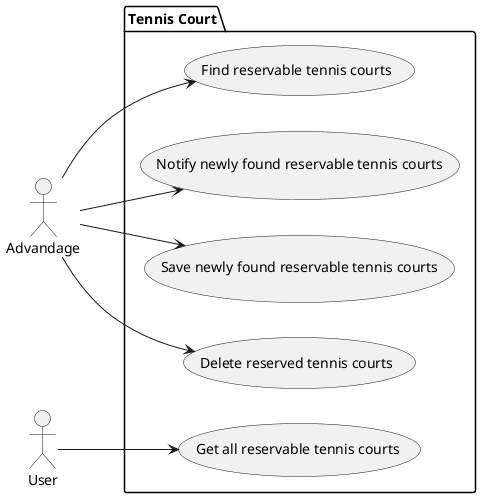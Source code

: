 @startuml use_case
left to right direction

package "Tennis Court" {
  usecase "Find reservable tennis courts" as find
  usecase "Notify newly found reservable tennis courts" as notify
  usecase "Save newly found reservable tennis courts" as save
  usecase "Delete reserved tennis courts" as delete
  usecase "Get all reservable tennis courts" as getAll
}

actor Advandage as app
actor User as user

app --> find
app --> notify
app --> save
app --> delete

user --> getAll

@enduml
